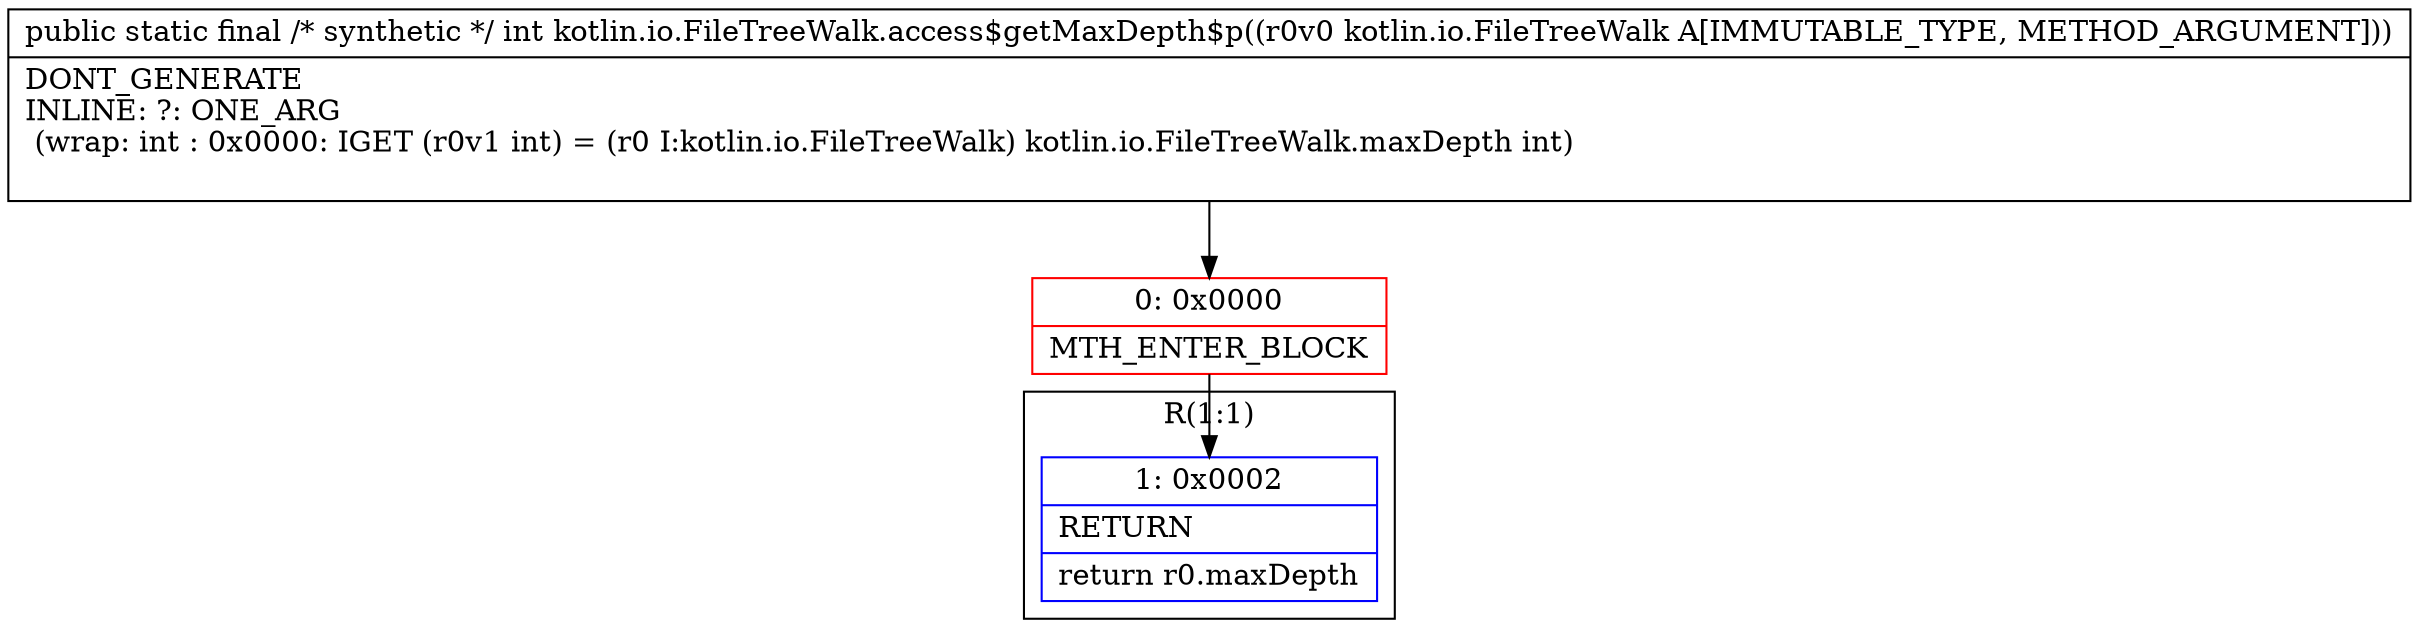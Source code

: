 digraph "CFG forkotlin.io.FileTreeWalk.access$getMaxDepth$p(Lkotlin\/io\/FileTreeWalk;)I" {
subgraph cluster_Region_130382651 {
label = "R(1:1)";
node [shape=record,color=blue];
Node_1 [shape=record,label="{1\:\ 0x0002|RETURN\l|return r0.maxDepth\l}"];
}
Node_0 [shape=record,color=red,label="{0\:\ 0x0000|MTH_ENTER_BLOCK\l}"];
MethodNode[shape=record,label="{public static final \/* synthetic *\/ int kotlin.io.FileTreeWalk.access$getMaxDepth$p((r0v0 kotlin.io.FileTreeWalk A[IMMUTABLE_TYPE, METHOD_ARGUMENT]))  | DONT_GENERATE\lINLINE: ?: ONE_ARG  \l  (wrap: int : 0x0000: IGET  (r0v1 int) = (r0 I:kotlin.io.FileTreeWalk) kotlin.io.FileTreeWalk.maxDepth int)\l\l}"];
MethodNode -> Node_0;
Node_0 -> Node_1;
}

